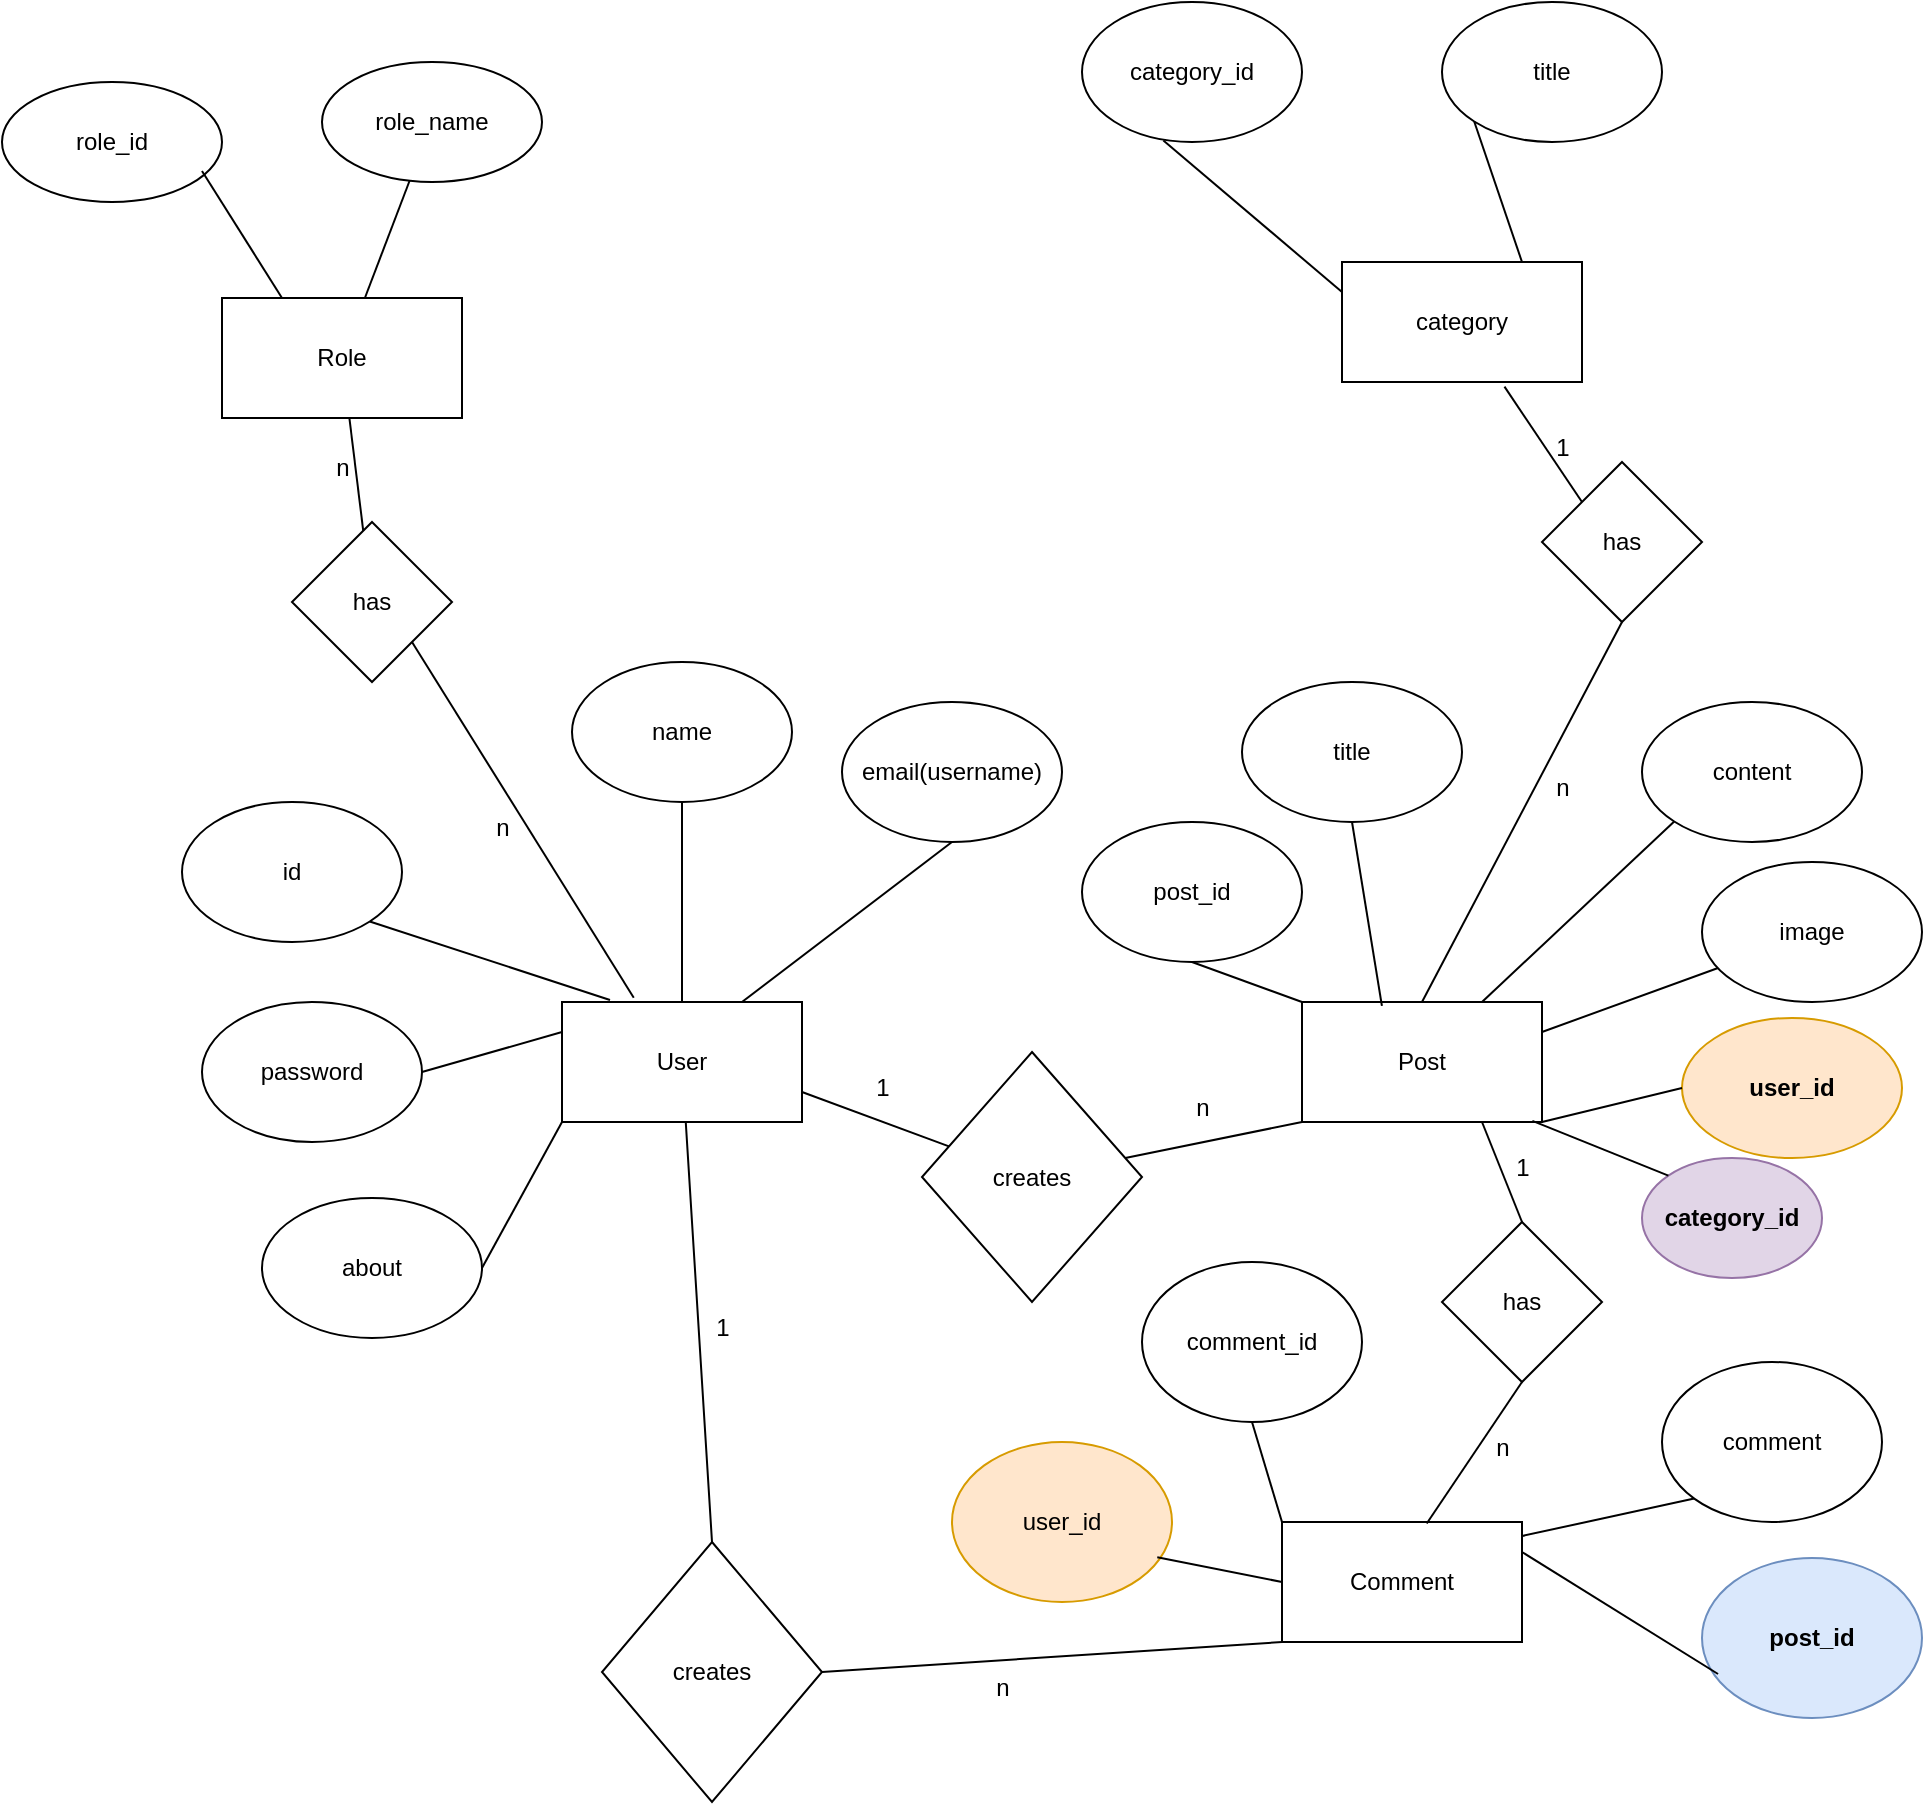<mxfile version="21.6.5" type="device">
  <diagram name="Page-1" id="wBmkMs_PG4Oa4959OU2F">
    <mxGraphModel dx="1680" dy="1583" grid="1" gridSize="10" guides="1" tooltips="1" connect="1" arrows="1" fold="1" page="1" pageScale="1" pageWidth="850" pageHeight="1100" math="0" shadow="0">
      <root>
        <mxCell id="0" />
        <mxCell id="1" parent="0" />
        <mxCell id="yUpCGc05juEt9pdATOdK-1" value="User" style="rounded=0;whiteSpace=wrap;html=1;" vertex="1" parent="1">
          <mxGeometry x="160" y="210" width="120" height="60" as="geometry" />
        </mxCell>
        <mxCell id="yUpCGc05juEt9pdATOdK-2" value="id" style="ellipse;whiteSpace=wrap;html=1;" vertex="1" parent="1">
          <mxGeometry x="-30" y="110" width="110" height="70" as="geometry" />
        </mxCell>
        <mxCell id="yUpCGc05juEt9pdATOdK-3" value="" style="endArrow=none;html=1;rounded=0;entryX=1;entryY=1;entryDx=0;entryDy=0;exitX=0.2;exitY=-0.017;exitDx=0;exitDy=0;exitPerimeter=0;" edge="1" parent="1" source="yUpCGc05juEt9pdATOdK-1" target="yUpCGc05juEt9pdATOdK-2">
          <mxGeometry width="50" height="50" relative="1" as="geometry">
            <mxPoint x="400" y="300" as="sourcePoint" />
            <mxPoint x="450" y="250" as="targetPoint" />
          </mxGeometry>
        </mxCell>
        <mxCell id="yUpCGc05juEt9pdATOdK-4" value="name" style="ellipse;whiteSpace=wrap;html=1;" vertex="1" parent="1">
          <mxGeometry x="165" y="40" width="110" height="70" as="geometry" />
        </mxCell>
        <mxCell id="yUpCGc05juEt9pdATOdK-5" value="" style="endArrow=none;html=1;rounded=0;entryX=0.5;entryY=1;entryDx=0;entryDy=0;exitX=0.5;exitY=0;exitDx=0;exitDy=0;" edge="1" parent="1" source="yUpCGc05juEt9pdATOdK-1" target="yUpCGc05juEt9pdATOdK-4">
          <mxGeometry width="50" height="50" relative="1" as="geometry">
            <mxPoint x="400" y="300" as="sourcePoint" />
            <mxPoint x="450" y="250" as="targetPoint" />
          </mxGeometry>
        </mxCell>
        <mxCell id="yUpCGc05juEt9pdATOdK-6" value="email(username)" style="ellipse;whiteSpace=wrap;html=1;" vertex="1" parent="1">
          <mxGeometry x="300" y="60" width="110" height="70" as="geometry" />
        </mxCell>
        <mxCell id="yUpCGc05juEt9pdATOdK-7" value="" style="endArrow=none;html=1;rounded=0;entryX=0.5;entryY=1;entryDx=0;entryDy=0;exitX=0.75;exitY=0;exitDx=0;exitDy=0;" edge="1" parent="1" source="yUpCGc05juEt9pdATOdK-1" target="yUpCGc05juEt9pdATOdK-6">
          <mxGeometry width="50" height="50" relative="1" as="geometry">
            <mxPoint x="400" y="300" as="sourcePoint" />
            <mxPoint x="450" y="250" as="targetPoint" />
          </mxGeometry>
        </mxCell>
        <mxCell id="yUpCGc05juEt9pdATOdK-8" value="password" style="ellipse;whiteSpace=wrap;html=1;" vertex="1" parent="1">
          <mxGeometry x="-20" y="210" width="110" height="70" as="geometry" />
        </mxCell>
        <mxCell id="yUpCGc05juEt9pdATOdK-9" value="about" style="ellipse;whiteSpace=wrap;html=1;" vertex="1" parent="1">
          <mxGeometry x="10" y="308" width="110" height="70" as="geometry" />
        </mxCell>
        <mxCell id="yUpCGc05juEt9pdATOdK-10" value="" style="endArrow=none;html=1;rounded=0;exitX=1;exitY=0.5;exitDx=0;exitDy=0;entryX=0;entryY=0.25;entryDx=0;entryDy=0;" edge="1" parent="1" source="yUpCGc05juEt9pdATOdK-8" target="yUpCGc05juEt9pdATOdK-1">
          <mxGeometry width="50" height="50" relative="1" as="geometry">
            <mxPoint x="400" y="300" as="sourcePoint" />
            <mxPoint x="450" y="250" as="targetPoint" />
          </mxGeometry>
        </mxCell>
        <mxCell id="yUpCGc05juEt9pdATOdK-12" value="" style="endArrow=none;html=1;rounded=0;exitX=1;exitY=0.5;exitDx=0;exitDy=0;entryX=0;entryY=1;entryDx=0;entryDy=0;" edge="1" parent="1" source="yUpCGc05juEt9pdATOdK-9" target="yUpCGc05juEt9pdATOdK-1">
          <mxGeometry width="50" height="50" relative="1" as="geometry">
            <mxPoint x="400" y="300" as="sourcePoint" />
            <mxPoint x="450" y="250" as="targetPoint" />
          </mxGeometry>
        </mxCell>
        <mxCell id="yUpCGc05juEt9pdATOdK-13" value="Post" style="rounded=0;whiteSpace=wrap;html=1;" vertex="1" parent="1">
          <mxGeometry x="530" y="210" width="120" height="60" as="geometry" />
        </mxCell>
        <mxCell id="yUpCGc05juEt9pdATOdK-14" value="post_id" style="ellipse;whiteSpace=wrap;html=1;" vertex="1" parent="1">
          <mxGeometry x="420" y="120" width="110" height="70" as="geometry" />
        </mxCell>
        <mxCell id="yUpCGc05juEt9pdATOdK-15" value="" style="endArrow=none;html=1;rounded=0;entryX=0.5;entryY=1;entryDx=0;entryDy=0;exitX=0;exitY=0;exitDx=0;exitDy=0;" edge="1" parent="1" source="yUpCGc05juEt9pdATOdK-13" target="yUpCGc05juEt9pdATOdK-14">
          <mxGeometry width="50" height="50" relative="1" as="geometry">
            <mxPoint x="530" y="200" as="sourcePoint" />
            <mxPoint x="450" y="250" as="targetPoint" />
          </mxGeometry>
        </mxCell>
        <mxCell id="yUpCGc05juEt9pdATOdK-16" value="title" style="ellipse;whiteSpace=wrap;html=1;" vertex="1" parent="1">
          <mxGeometry x="500" y="50" width="110" height="70" as="geometry" />
        </mxCell>
        <mxCell id="yUpCGc05juEt9pdATOdK-17" value="content" style="ellipse;whiteSpace=wrap;html=1;" vertex="1" parent="1">
          <mxGeometry x="700" y="60" width="110" height="70" as="geometry" />
        </mxCell>
        <mxCell id="yUpCGc05juEt9pdATOdK-18" value="image" style="ellipse;whiteSpace=wrap;html=1;" vertex="1" parent="1">
          <mxGeometry x="730" y="140" width="110" height="70" as="geometry" />
        </mxCell>
        <mxCell id="yUpCGc05juEt9pdATOdK-19" value="&lt;b&gt;user_id&lt;/b&gt;" style="ellipse;whiteSpace=wrap;html=1;fillColor=#ffe6cc;strokeColor=#d79b00;" vertex="1" parent="1">
          <mxGeometry x="720" y="218" width="110" height="70" as="geometry" />
        </mxCell>
        <mxCell id="yUpCGc05juEt9pdATOdK-20" value="" style="endArrow=none;html=1;rounded=0;entryX=0.5;entryY=1;entryDx=0;entryDy=0;exitX=0.333;exitY=0.033;exitDx=0;exitDy=0;exitPerimeter=0;" edge="1" parent="1" source="yUpCGc05juEt9pdATOdK-13" target="yUpCGc05juEt9pdATOdK-16">
          <mxGeometry width="50" height="50" relative="1" as="geometry">
            <mxPoint x="580" y="200" as="sourcePoint" />
            <mxPoint x="450" y="250" as="targetPoint" />
          </mxGeometry>
        </mxCell>
        <mxCell id="yUpCGc05juEt9pdATOdK-21" value="" style="endArrow=none;html=1;rounded=0;entryX=0;entryY=1;entryDx=0;entryDy=0;exitX=0.75;exitY=0;exitDx=0;exitDy=0;" edge="1" parent="1" source="yUpCGc05juEt9pdATOdK-13" target="yUpCGc05juEt9pdATOdK-17">
          <mxGeometry width="50" height="50" relative="1" as="geometry">
            <mxPoint x="400" y="300" as="sourcePoint" />
            <mxPoint x="450" y="250" as="targetPoint" />
          </mxGeometry>
        </mxCell>
        <mxCell id="yUpCGc05juEt9pdATOdK-22" value="" style="endArrow=none;html=1;rounded=0;entryX=0.073;entryY=0.757;entryDx=0;entryDy=0;entryPerimeter=0;exitX=1;exitY=0.25;exitDx=0;exitDy=0;" edge="1" parent="1" source="yUpCGc05juEt9pdATOdK-13" target="yUpCGc05juEt9pdATOdK-18">
          <mxGeometry width="50" height="50" relative="1" as="geometry">
            <mxPoint x="400" y="300" as="sourcePoint" />
            <mxPoint x="450" y="250" as="targetPoint" />
          </mxGeometry>
        </mxCell>
        <mxCell id="yUpCGc05juEt9pdATOdK-23" value="" style="endArrow=none;html=1;rounded=0;entryX=0;entryY=0.5;entryDx=0;entryDy=0;exitX=1;exitY=1;exitDx=0;exitDy=0;" edge="1" parent="1" source="yUpCGc05juEt9pdATOdK-13" target="yUpCGc05juEt9pdATOdK-19">
          <mxGeometry width="50" height="50" relative="1" as="geometry">
            <mxPoint x="400" y="300" as="sourcePoint" />
            <mxPoint x="450" y="250" as="targetPoint" />
          </mxGeometry>
        </mxCell>
        <mxCell id="yUpCGc05juEt9pdATOdK-24" value="creates" style="rhombus;whiteSpace=wrap;html=1;" vertex="1" parent="1">
          <mxGeometry x="340" y="235" width="110" height="125" as="geometry" />
        </mxCell>
        <mxCell id="yUpCGc05juEt9pdATOdK-25" value="" style="endArrow=none;html=1;rounded=0;entryX=1;entryY=0.75;entryDx=0;entryDy=0;" edge="1" parent="1" source="yUpCGc05juEt9pdATOdK-24" target="yUpCGc05juEt9pdATOdK-1">
          <mxGeometry width="50" height="50" relative="1" as="geometry">
            <mxPoint x="350" y="298" as="sourcePoint" />
            <mxPoint x="450" y="250" as="targetPoint" />
          </mxGeometry>
        </mxCell>
        <mxCell id="yUpCGc05juEt9pdATOdK-26" value="" style="endArrow=none;html=1;rounded=0;entryX=0;entryY=1;entryDx=0;entryDy=0;" edge="1" parent="1" source="yUpCGc05juEt9pdATOdK-24" target="yUpCGc05juEt9pdATOdK-13">
          <mxGeometry width="50" height="50" relative="1" as="geometry">
            <mxPoint x="400" y="300" as="sourcePoint" />
            <mxPoint x="450" y="250" as="targetPoint" />
          </mxGeometry>
        </mxCell>
        <mxCell id="yUpCGc05juEt9pdATOdK-27" value="1" style="text;html=1;align=center;verticalAlign=middle;resizable=0;points=[];autosize=1;strokeColor=none;fillColor=none;" vertex="1" parent="1">
          <mxGeometry x="305" y="238" width="30" height="30" as="geometry" />
        </mxCell>
        <mxCell id="yUpCGc05juEt9pdATOdK-28" value="n" style="text;html=1;align=center;verticalAlign=middle;resizable=0;points=[];autosize=1;strokeColor=none;fillColor=none;" vertex="1" parent="1">
          <mxGeometry x="465" y="248" width="30" height="30" as="geometry" />
        </mxCell>
        <mxCell id="yUpCGc05juEt9pdATOdK-29" value="Comment" style="rounded=0;whiteSpace=wrap;html=1;" vertex="1" parent="1">
          <mxGeometry x="520" y="470" width="120" height="60" as="geometry" />
        </mxCell>
        <mxCell id="yUpCGc05juEt9pdATOdK-30" value="comment_id" style="ellipse;whiteSpace=wrap;html=1;" vertex="1" parent="1">
          <mxGeometry x="450" y="340" width="110" height="80" as="geometry" />
        </mxCell>
        <mxCell id="yUpCGc05juEt9pdATOdK-31" value="comment" style="ellipse;whiteSpace=wrap;html=1;" vertex="1" parent="1">
          <mxGeometry x="710" y="390" width="110" height="80" as="geometry" />
        </mxCell>
        <mxCell id="yUpCGc05juEt9pdATOdK-32" value="&lt;b&gt;post_id&lt;/b&gt;" style="ellipse;whiteSpace=wrap;html=1;fillColor=#dae8fc;strokeColor=#6c8ebf;" vertex="1" parent="1">
          <mxGeometry x="730" y="488" width="110" height="80" as="geometry" />
        </mxCell>
        <mxCell id="yUpCGc05juEt9pdATOdK-33" value="user_id" style="ellipse;whiteSpace=wrap;html=1;fillColor=#ffe6cc;strokeColor=#d79b00;" vertex="1" parent="1">
          <mxGeometry x="355" y="430" width="110" height="80" as="geometry" />
        </mxCell>
        <mxCell id="yUpCGc05juEt9pdATOdK-34" value="" style="endArrow=none;html=1;rounded=0;entryX=0;entryY=0.5;entryDx=0;entryDy=0;exitX=0.933;exitY=0.72;exitDx=0;exitDy=0;exitPerimeter=0;" edge="1" parent="1" source="yUpCGc05juEt9pdATOdK-33" target="yUpCGc05juEt9pdATOdK-29">
          <mxGeometry width="50" height="50" relative="1" as="geometry">
            <mxPoint x="360" y="420" as="sourcePoint" />
            <mxPoint x="410" y="370" as="targetPoint" />
          </mxGeometry>
        </mxCell>
        <mxCell id="yUpCGc05juEt9pdATOdK-35" value="" style="endArrow=none;html=1;rounded=0;entryX=0.5;entryY=1;entryDx=0;entryDy=0;exitX=0;exitY=0;exitDx=0;exitDy=0;" edge="1" parent="1" source="yUpCGc05juEt9pdATOdK-29" target="yUpCGc05juEt9pdATOdK-30">
          <mxGeometry width="50" height="50" relative="1" as="geometry">
            <mxPoint x="360" y="420" as="sourcePoint" />
            <mxPoint x="410" y="370" as="targetPoint" />
          </mxGeometry>
        </mxCell>
        <mxCell id="yUpCGc05juEt9pdATOdK-36" value="" style="endArrow=none;html=1;rounded=0;entryX=0;entryY=1;entryDx=0;entryDy=0;exitX=0.997;exitY=0.118;exitDx=0;exitDy=0;exitPerimeter=0;" edge="1" parent="1" source="yUpCGc05juEt9pdATOdK-29" target="yUpCGc05juEt9pdATOdK-31">
          <mxGeometry width="50" height="50" relative="1" as="geometry">
            <mxPoint x="360" y="420" as="sourcePoint" />
            <mxPoint x="410" y="370" as="targetPoint" />
          </mxGeometry>
        </mxCell>
        <mxCell id="yUpCGc05juEt9pdATOdK-37" value="" style="endArrow=none;html=1;rounded=0;entryX=0.073;entryY=0.725;entryDx=0;entryDy=0;entryPerimeter=0;exitX=1;exitY=0.25;exitDx=0;exitDy=0;" edge="1" parent="1" source="yUpCGc05juEt9pdATOdK-29" target="yUpCGc05juEt9pdATOdK-32">
          <mxGeometry width="50" height="50" relative="1" as="geometry">
            <mxPoint x="360" y="420" as="sourcePoint" />
            <mxPoint x="410" y="370" as="targetPoint" />
          </mxGeometry>
        </mxCell>
        <mxCell id="yUpCGc05juEt9pdATOdK-38" value="creates" style="rhombus;whiteSpace=wrap;html=1;" vertex="1" parent="1">
          <mxGeometry x="180" y="480" width="110" height="130" as="geometry" />
        </mxCell>
        <mxCell id="yUpCGc05juEt9pdATOdK-39" value="" style="endArrow=none;html=1;rounded=0;exitX=0.5;exitY=0;exitDx=0;exitDy=0;" edge="1" parent="1" source="yUpCGc05juEt9pdATOdK-38" target="yUpCGc05juEt9pdATOdK-1">
          <mxGeometry width="50" height="50" relative="1" as="geometry">
            <mxPoint x="410" y="440" as="sourcePoint" />
            <mxPoint x="460" y="390" as="targetPoint" />
          </mxGeometry>
        </mxCell>
        <mxCell id="yUpCGc05juEt9pdATOdK-40" value="" style="endArrow=none;html=1;rounded=0;entryX=0;entryY=1;entryDx=0;entryDy=0;exitX=1;exitY=0.5;exitDx=0;exitDy=0;" edge="1" parent="1" source="yUpCGc05juEt9pdATOdK-38" target="yUpCGc05juEt9pdATOdK-29">
          <mxGeometry width="50" height="50" relative="1" as="geometry">
            <mxPoint x="410" y="440" as="sourcePoint" />
            <mxPoint x="460" y="390" as="targetPoint" />
          </mxGeometry>
        </mxCell>
        <mxCell id="yUpCGc05juEt9pdATOdK-41" value="1" style="text;html=1;align=center;verticalAlign=middle;resizable=0;points=[];autosize=1;strokeColor=none;fillColor=none;" vertex="1" parent="1">
          <mxGeometry x="225" y="358" width="30" height="30" as="geometry" />
        </mxCell>
        <mxCell id="yUpCGc05juEt9pdATOdK-42" value="n" style="text;html=1;align=center;verticalAlign=middle;resizable=0;points=[];autosize=1;strokeColor=none;fillColor=none;" vertex="1" parent="1">
          <mxGeometry x="365" y="538" width="30" height="30" as="geometry" />
        </mxCell>
        <mxCell id="yUpCGc05juEt9pdATOdK-43" value="has" style="rhombus;whiteSpace=wrap;html=1;" vertex="1" parent="1">
          <mxGeometry x="600" y="320" width="80" height="80" as="geometry" />
        </mxCell>
        <mxCell id="yUpCGc05juEt9pdATOdK-44" value="" style="endArrow=none;html=1;rounded=0;entryX=0.5;entryY=1;entryDx=0;entryDy=0;exitX=0.603;exitY=0.013;exitDx=0;exitDy=0;exitPerimeter=0;" edge="1" parent="1" source="yUpCGc05juEt9pdATOdK-29" target="yUpCGc05juEt9pdATOdK-43">
          <mxGeometry width="50" height="50" relative="1" as="geometry">
            <mxPoint x="410" y="440" as="sourcePoint" />
            <mxPoint x="460" y="390" as="targetPoint" />
          </mxGeometry>
        </mxCell>
        <mxCell id="yUpCGc05juEt9pdATOdK-45" value="" style="endArrow=none;html=1;rounded=0;entryX=0.75;entryY=1;entryDx=0;entryDy=0;exitX=0.5;exitY=0;exitDx=0;exitDy=0;" edge="1" parent="1" source="yUpCGc05juEt9pdATOdK-43" target="yUpCGc05juEt9pdATOdK-13">
          <mxGeometry width="50" height="50" relative="1" as="geometry">
            <mxPoint x="410" y="440" as="sourcePoint" />
            <mxPoint x="460" y="390" as="targetPoint" />
          </mxGeometry>
        </mxCell>
        <mxCell id="yUpCGc05juEt9pdATOdK-46" value="1" style="text;html=1;align=center;verticalAlign=middle;resizable=0;points=[];autosize=1;strokeColor=none;fillColor=none;" vertex="1" parent="1">
          <mxGeometry x="625" y="278" width="30" height="30" as="geometry" />
        </mxCell>
        <mxCell id="yUpCGc05juEt9pdATOdK-47" value="n" style="text;html=1;align=center;verticalAlign=middle;resizable=0;points=[];autosize=1;strokeColor=none;fillColor=none;" vertex="1" parent="1">
          <mxGeometry x="615" y="418" width="30" height="30" as="geometry" />
        </mxCell>
        <mxCell id="yUpCGc05juEt9pdATOdK-48" value="category" style="whiteSpace=wrap;html=1;" vertex="1" parent="1">
          <mxGeometry x="550" y="-160" width="120" height="60" as="geometry" />
        </mxCell>
        <mxCell id="yUpCGc05juEt9pdATOdK-49" value="category_id" style="ellipse;whiteSpace=wrap;html=1;" vertex="1" parent="1">
          <mxGeometry x="420" y="-290" width="110" height="70" as="geometry" />
        </mxCell>
        <mxCell id="yUpCGc05juEt9pdATOdK-50" value="title" style="ellipse;whiteSpace=wrap;html=1;" vertex="1" parent="1">
          <mxGeometry x="600" y="-290" width="110" height="70" as="geometry" />
        </mxCell>
        <mxCell id="yUpCGc05juEt9pdATOdK-51" value="" style="endArrow=none;html=1;rounded=0;entryX=0.37;entryY=0.989;entryDx=0;entryDy=0;entryPerimeter=0;exitX=0;exitY=0.25;exitDx=0;exitDy=0;" edge="1" parent="1" source="yUpCGc05juEt9pdATOdK-48" target="yUpCGc05juEt9pdATOdK-49">
          <mxGeometry width="50" height="50" relative="1" as="geometry">
            <mxPoint x="400" y="-130" as="sourcePoint" />
            <mxPoint x="450" y="-180" as="targetPoint" />
          </mxGeometry>
        </mxCell>
        <mxCell id="yUpCGc05juEt9pdATOdK-52" value="" style="endArrow=none;html=1;rounded=0;entryX=0;entryY=1;entryDx=0;entryDy=0;exitX=0.75;exitY=0;exitDx=0;exitDy=0;" edge="1" parent="1" source="yUpCGc05juEt9pdATOdK-48" target="yUpCGc05juEt9pdATOdK-50">
          <mxGeometry width="50" height="50" relative="1" as="geometry">
            <mxPoint x="400" y="-130" as="sourcePoint" />
            <mxPoint x="450" y="-180" as="targetPoint" />
          </mxGeometry>
        </mxCell>
        <mxCell id="yUpCGc05juEt9pdATOdK-53" value="has" style="rhombus;whiteSpace=wrap;html=1;" vertex="1" parent="1">
          <mxGeometry x="650" y="-60" width="80" height="80" as="geometry" />
        </mxCell>
        <mxCell id="yUpCGc05juEt9pdATOdK-54" value="" style="endArrow=none;html=1;rounded=0;entryX=0.677;entryY=1.039;entryDx=0;entryDy=0;entryPerimeter=0;exitX=0;exitY=0;exitDx=0;exitDy=0;" edge="1" parent="1" source="yUpCGc05juEt9pdATOdK-53" target="yUpCGc05juEt9pdATOdK-48">
          <mxGeometry width="50" height="50" relative="1" as="geometry">
            <mxPoint x="400" y="40" as="sourcePoint" />
            <mxPoint x="450" y="-10" as="targetPoint" />
          </mxGeometry>
        </mxCell>
        <mxCell id="yUpCGc05juEt9pdATOdK-55" value="" style="endArrow=none;html=1;rounded=0;entryX=0.5;entryY=1;entryDx=0;entryDy=0;exitX=0.5;exitY=0;exitDx=0;exitDy=0;" edge="1" parent="1" source="yUpCGc05juEt9pdATOdK-13" target="yUpCGc05juEt9pdATOdK-53">
          <mxGeometry width="50" height="50" relative="1" as="geometry">
            <mxPoint x="400" y="40" as="sourcePoint" />
            <mxPoint x="450" y="-10" as="targetPoint" />
          </mxGeometry>
        </mxCell>
        <mxCell id="yUpCGc05juEt9pdATOdK-56" value="1" style="text;html=1;align=center;verticalAlign=middle;resizable=0;points=[];autosize=1;strokeColor=none;fillColor=none;" vertex="1" parent="1">
          <mxGeometry x="645" y="-82" width="30" height="30" as="geometry" />
        </mxCell>
        <mxCell id="yUpCGc05juEt9pdATOdK-57" value="n" style="text;html=1;align=center;verticalAlign=middle;resizable=0;points=[];autosize=1;strokeColor=none;fillColor=none;" vertex="1" parent="1">
          <mxGeometry x="645" y="88" width="30" height="30" as="geometry" />
        </mxCell>
        <mxCell id="yUpCGc05juEt9pdATOdK-58" value="&lt;b&gt;category_id&lt;/b&gt;" style="ellipse;whiteSpace=wrap;html=1;fillColor=#e1d5e7;strokeColor=#9673a6;" vertex="1" parent="1">
          <mxGeometry x="700" y="288" width="90" height="60" as="geometry" />
        </mxCell>
        <mxCell id="yUpCGc05juEt9pdATOdK-60" value="" style="endArrow=none;html=1;rounded=0;exitX=0;exitY=0;exitDx=0;exitDy=0;entryX=0.96;entryY=0.991;entryDx=0;entryDy=0;entryPerimeter=0;" edge="1" parent="1" source="yUpCGc05juEt9pdATOdK-58" target="yUpCGc05juEt9pdATOdK-13">
          <mxGeometry width="50" height="50" relative="1" as="geometry">
            <mxPoint x="520" y="260" as="sourcePoint" />
            <mxPoint x="570" y="210" as="targetPoint" />
          </mxGeometry>
        </mxCell>
        <mxCell id="yUpCGc05juEt9pdATOdK-61" value="Role" style="rounded=0;whiteSpace=wrap;html=1;" vertex="1" parent="1">
          <mxGeometry x="-10" y="-142" width="120" height="60" as="geometry" />
        </mxCell>
        <mxCell id="yUpCGc05juEt9pdATOdK-62" value="role_id" style="ellipse;whiteSpace=wrap;html=1;" vertex="1" parent="1">
          <mxGeometry x="-120" y="-250" width="110" height="60" as="geometry" />
        </mxCell>
        <mxCell id="yUpCGc05juEt9pdATOdK-63" value="role_name" style="ellipse;whiteSpace=wrap;html=1;" vertex="1" parent="1">
          <mxGeometry x="40" y="-260" width="110" height="60" as="geometry" />
        </mxCell>
        <mxCell id="yUpCGc05juEt9pdATOdK-64" value="" style="endArrow=none;html=1;rounded=0;" edge="1" parent="1" source="yUpCGc05juEt9pdATOdK-61" target="yUpCGc05juEt9pdATOdK-63">
          <mxGeometry width="50" height="50" relative="1" as="geometry">
            <mxPoint x="160" y="-90" as="sourcePoint" />
            <mxPoint x="210" y="-140" as="targetPoint" />
          </mxGeometry>
        </mxCell>
        <mxCell id="yUpCGc05juEt9pdATOdK-65" value="" style="endArrow=none;html=1;rounded=0;entryX=0.909;entryY=0.742;entryDx=0;entryDy=0;entryPerimeter=0;exitX=0.25;exitY=0;exitDx=0;exitDy=0;" edge="1" parent="1" source="yUpCGc05juEt9pdATOdK-61" target="yUpCGc05juEt9pdATOdK-62">
          <mxGeometry width="50" height="50" relative="1" as="geometry">
            <mxPoint x="160" y="-90" as="sourcePoint" />
            <mxPoint x="210" y="-140" as="targetPoint" />
          </mxGeometry>
        </mxCell>
        <mxCell id="yUpCGc05juEt9pdATOdK-66" value="has" style="rhombus;whiteSpace=wrap;html=1;" vertex="1" parent="1">
          <mxGeometry x="25" y="-30" width="80" height="80" as="geometry" />
        </mxCell>
        <mxCell id="yUpCGc05juEt9pdATOdK-67" value="" style="endArrow=none;html=1;rounded=0;" edge="1" parent="1" source="yUpCGc05juEt9pdATOdK-66" target="yUpCGc05juEt9pdATOdK-61">
          <mxGeometry width="50" height="50" relative="1" as="geometry">
            <mxPoint x="160" y="50" as="sourcePoint" />
            <mxPoint x="210" as="targetPoint" />
          </mxGeometry>
        </mxCell>
        <mxCell id="yUpCGc05juEt9pdATOdK-68" value="" style="endArrow=none;html=1;rounded=0;exitX=0.299;exitY=-0.036;exitDx=0;exitDy=0;exitPerimeter=0;entryX=1;entryY=1;entryDx=0;entryDy=0;" edge="1" parent="1" source="yUpCGc05juEt9pdATOdK-1" target="yUpCGc05juEt9pdATOdK-66">
          <mxGeometry width="50" height="50" relative="1" as="geometry">
            <mxPoint x="160" y="50" as="sourcePoint" />
            <mxPoint x="210" as="targetPoint" />
          </mxGeometry>
        </mxCell>
        <mxCell id="yUpCGc05juEt9pdATOdK-69" value="n" style="text;html=1;align=center;verticalAlign=middle;resizable=0;points=[];autosize=1;strokeColor=none;fillColor=none;" vertex="1" parent="1">
          <mxGeometry x="35" y="-72" width="30" height="30" as="geometry" />
        </mxCell>
        <mxCell id="yUpCGc05juEt9pdATOdK-70" value="n" style="text;html=1;align=center;verticalAlign=middle;resizable=0;points=[];autosize=1;strokeColor=none;fillColor=none;" vertex="1" parent="1">
          <mxGeometry x="115" y="108" width="30" height="30" as="geometry" />
        </mxCell>
      </root>
    </mxGraphModel>
  </diagram>
</mxfile>
